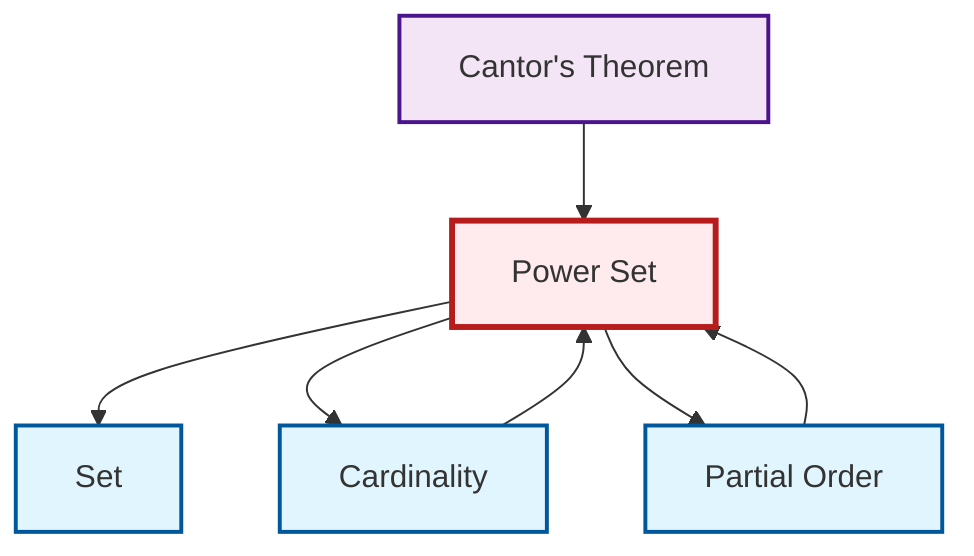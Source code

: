 graph TD
    classDef definition fill:#e1f5fe,stroke:#01579b,stroke-width:2px
    classDef theorem fill:#f3e5f5,stroke:#4a148c,stroke-width:2px
    classDef axiom fill:#fff3e0,stroke:#e65100,stroke-width:2px
    classDef example fill:#e8f5e9,stroke:#1b5e20,stroke-width:2px
    classDef current fill:#ffebee,stroke:#b71c1c,stroke-width:3px
    def-power-set["Power Set"]:::definition
    def-set["Set"]:::definition
    def-partial-order["Partial Order"]:::definition
    def-cardinality["Cardinality"]:::definition
    thm-cantor["Cantor's Theorem"]:::theorem
    def-power-set --> def-set
    def-power-set --> def-cardinality
    thm-cantor --> def-power-set
    def-cardinality --> def-power-set
    def-partial-order --> def-power-set
    def-power-set --> def-partial-order
    class def-power-set current